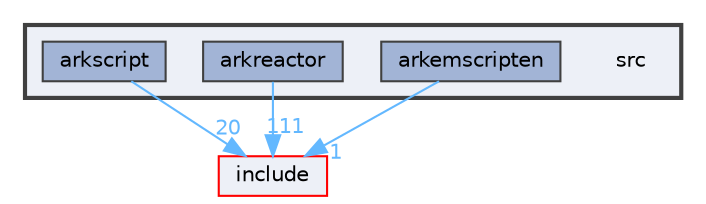digraph "/Users/fola/Documents/ArkScript/Ark/src"
{
 // INTERACTIVE_SVG=YES
 // LATEX_PDF_SIZE
  bgcolor="transparent";
  edge [fontname=Helvetica,fontsize=10,labelfontname=Helvetica,labelfontsize=10];
  node [fontname=Helvetica,fontsize=10,shape=box,height=0.2,width=0.4];
  compound=true
  subgraph clusterdir_68267d1309a1af8e8297ef4c3efbcdba {
    graph [ bgcolor="#edf0f7", pencolor="grey25", label="", fontname=Helvetica,fontsize=10 style="filled,bold", URL="dir_68267d1309a1af8e8297ef4c3efbcdba.html",tooltip=""]
    dir_68267d1309a1af8e8297ef4c3efbcdba [shape=plaintext, label="src"];
  dir_c6e410ed49f3bb82ad8aa9200f956f0f [label="arkemscripten", fillcolor="#a2b4d6", color="grey25", style="filled", URL="dir_c6e410ed49f3bb82ad8aa9200f956f0f.html",tooltip=""];
  dir_e0d450b481c7e7e5abacff9799e54b3d [label="arkreactor", fillcolor="#a2b4d6", color="grey25", style="filled", URL="dir_e0d450b481c7e7e5abacff9799e54b3d.html",tooltip=""];
  dir_2f97cbe3d7d7ee3d0a7f34ae796b7c3c [label="arkscript", fillcolor="#a2b4d6", color="grey25", style="filled", URL="dir_2f97cbe3d7d7ee3d0a7f34ae796b7c3c.html",tooltip=""];
  }
  dir_d44c64559bbebec7f509842c48db8b23 [label="include", fillcolor="#edf0f7", color="red", style="filled", URL="dir_d44c64559bbebec7f509842c48db8b23.html",tooltip=""];
  dir_c6e410ed49f3bb82ad8aa9200f956f0f->dir_d44c64559bbebec7f509842c48db8b23 [headlabel="1", labeldistance=1.5 headhref="dir_000001_000014.html" href="dir_000001_000014.html" color="steelblue1" fontcolor="steelblue1"];
  dir_e0d450b481c7e7e5abacff9799e54b3d->dir_d44c64559bbebec7f509842c48db8b23 [headlabel="111", labeldistance=1.5 headhref="dir_000002_000014.html" href="dir_000002_000014.html" color="steelblue1" fontcolor="steelblue1"];
  dir_2f97cbe3d7d7ee3d0a7f34ae796b7c3c->dir_d44c64559bbebec7f509842c48db8b23 [headlabel="20", labeldistance=1.5 headhref="dir_000003_000014.html" href="dir_000003_000014.html" color="steelblue1" fontcolor="steelblue1"];
}
